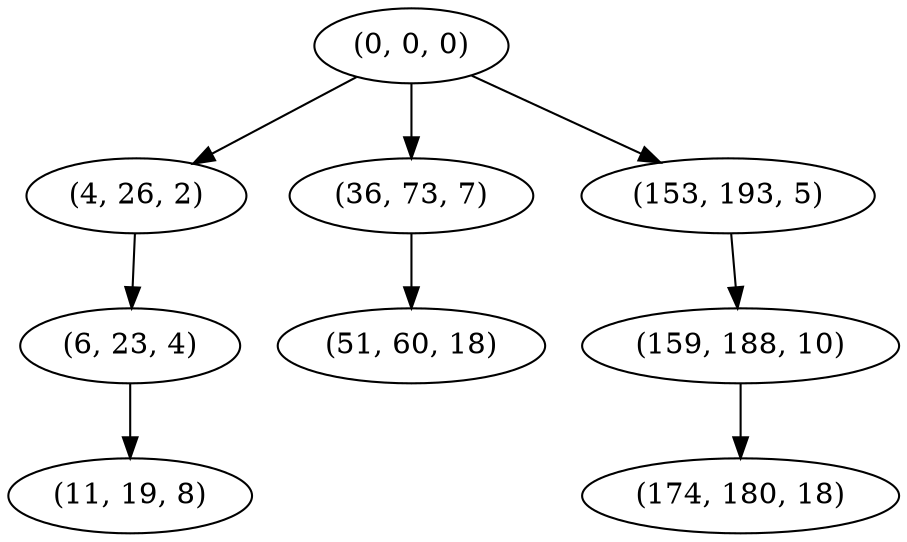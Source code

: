 digraph tree {
    "(0, 0, 0)";
    "(4, 26, 2)";
    "(6, 23, 4)";
    "(11, 19, 8)";
    "(36, 73, 7)";
    "(51, 60, 18)";
    "(153, 193, 5)";
    "(159, 188, 10)";
    "(174, 180, 18)";
    "(0, 0, 0)" -> "(4, 26, 2)";
    "(0, 0, 0)" -> "(36, 73, 7)";
    "(0, 0, 0)" -> "(153, 193, 5)";
    "(4, 26, 2)" -> "(6, 23, 4)";
    "(6, 23, 4)" -> "(11, 19, 8)";
    "(36, 73, 7)" -> "(51, 60, 18)";
    "(153, 193, 5)" -> "(159, 188, 10)";
    "(159, 188, 10)" -> "(174, 180, 18)";
}
